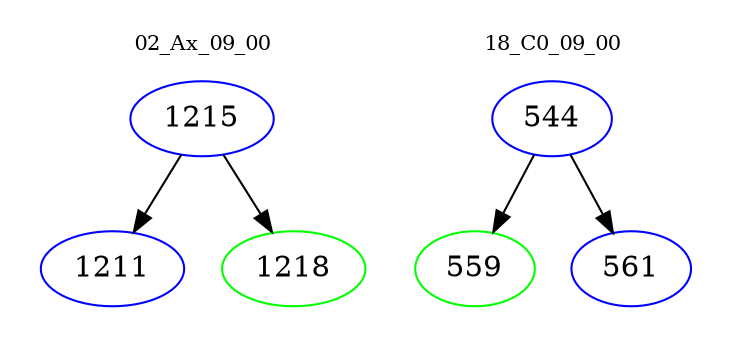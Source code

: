 digraph{
subgraph cluster_0 {
color = white
label = "02_Ax_09_00";
fontsize=10;
T0_1215 [label="1215", color="blue"]
T0_1215 -> T0_1211 [color="black"]
T0_1211 [label="1211", color="blue"]
T0_1215 -> T0_1218 [color="black"]
T0_1218 [label="1218", color="green"]
}
subgraph cluster_1 {
color = white
label = "18_C0_09_00";
fontsize=10;
T1_544 [label="544", color="blue"]
T1_544 -> T1_559 [color="black"]
T1_559 [label="559", color="green"]
T1_544 -> T1_561 [color="black"]
T1_561 [label="561", color="blue"]
}
}
